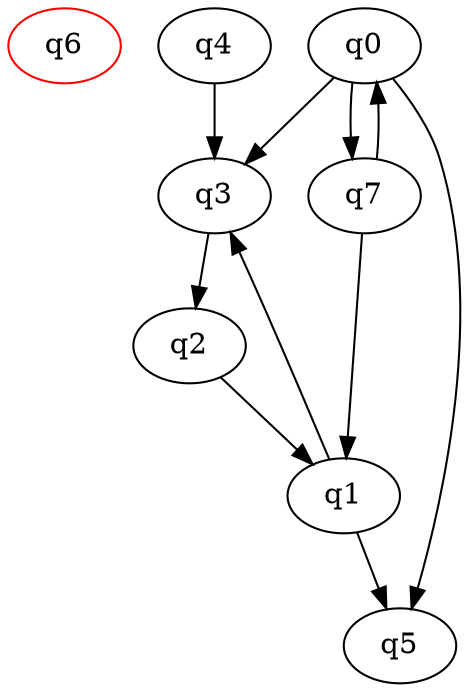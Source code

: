 digraph A{
q6 [initial=1,color=green];
q6 [final=1,color=red];
q0 -> q3;
q0 -> q5;
q0 -> q7;
q1 -> q3;
q1 -> q5;
q2 -> q1;
q3 -> q2;
q4 -> q3;
q7 -> q0;
q7 -> q1;
}